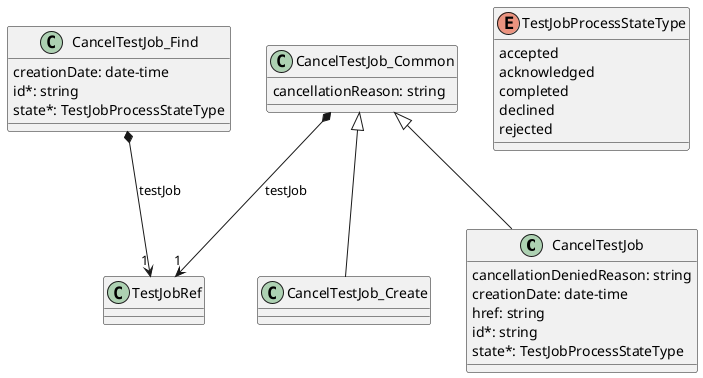 @startuml cancelTestJobModel

class CancelTestJob {

    cancellationDeniedReason: string
    creationDate: date-time
    href: string
    id*: string
    state*: TestJobProcessStateType
}
CancelTestJob_Common <|-- CancelTestJob



class CancelTestJob_Common {

    cancellationReason: string
}

CancelTestJob_Common *-->"1" TestJobRef : testJob

class CancelTestJob_Find {
    creationDate: date-time
    id*: string
    state*: TestJobProcessStateType
}
CancelTestJob_Find *-->"1" TestJobRef : testJob


class CancelTestJob_Create {

}
CancelTestJob_Common <|-- CancelTestJob_Create

enum TestJobProcessStateType {

    accepted
    acknowledged
    completed
    declined
    rejected
}

@enduml